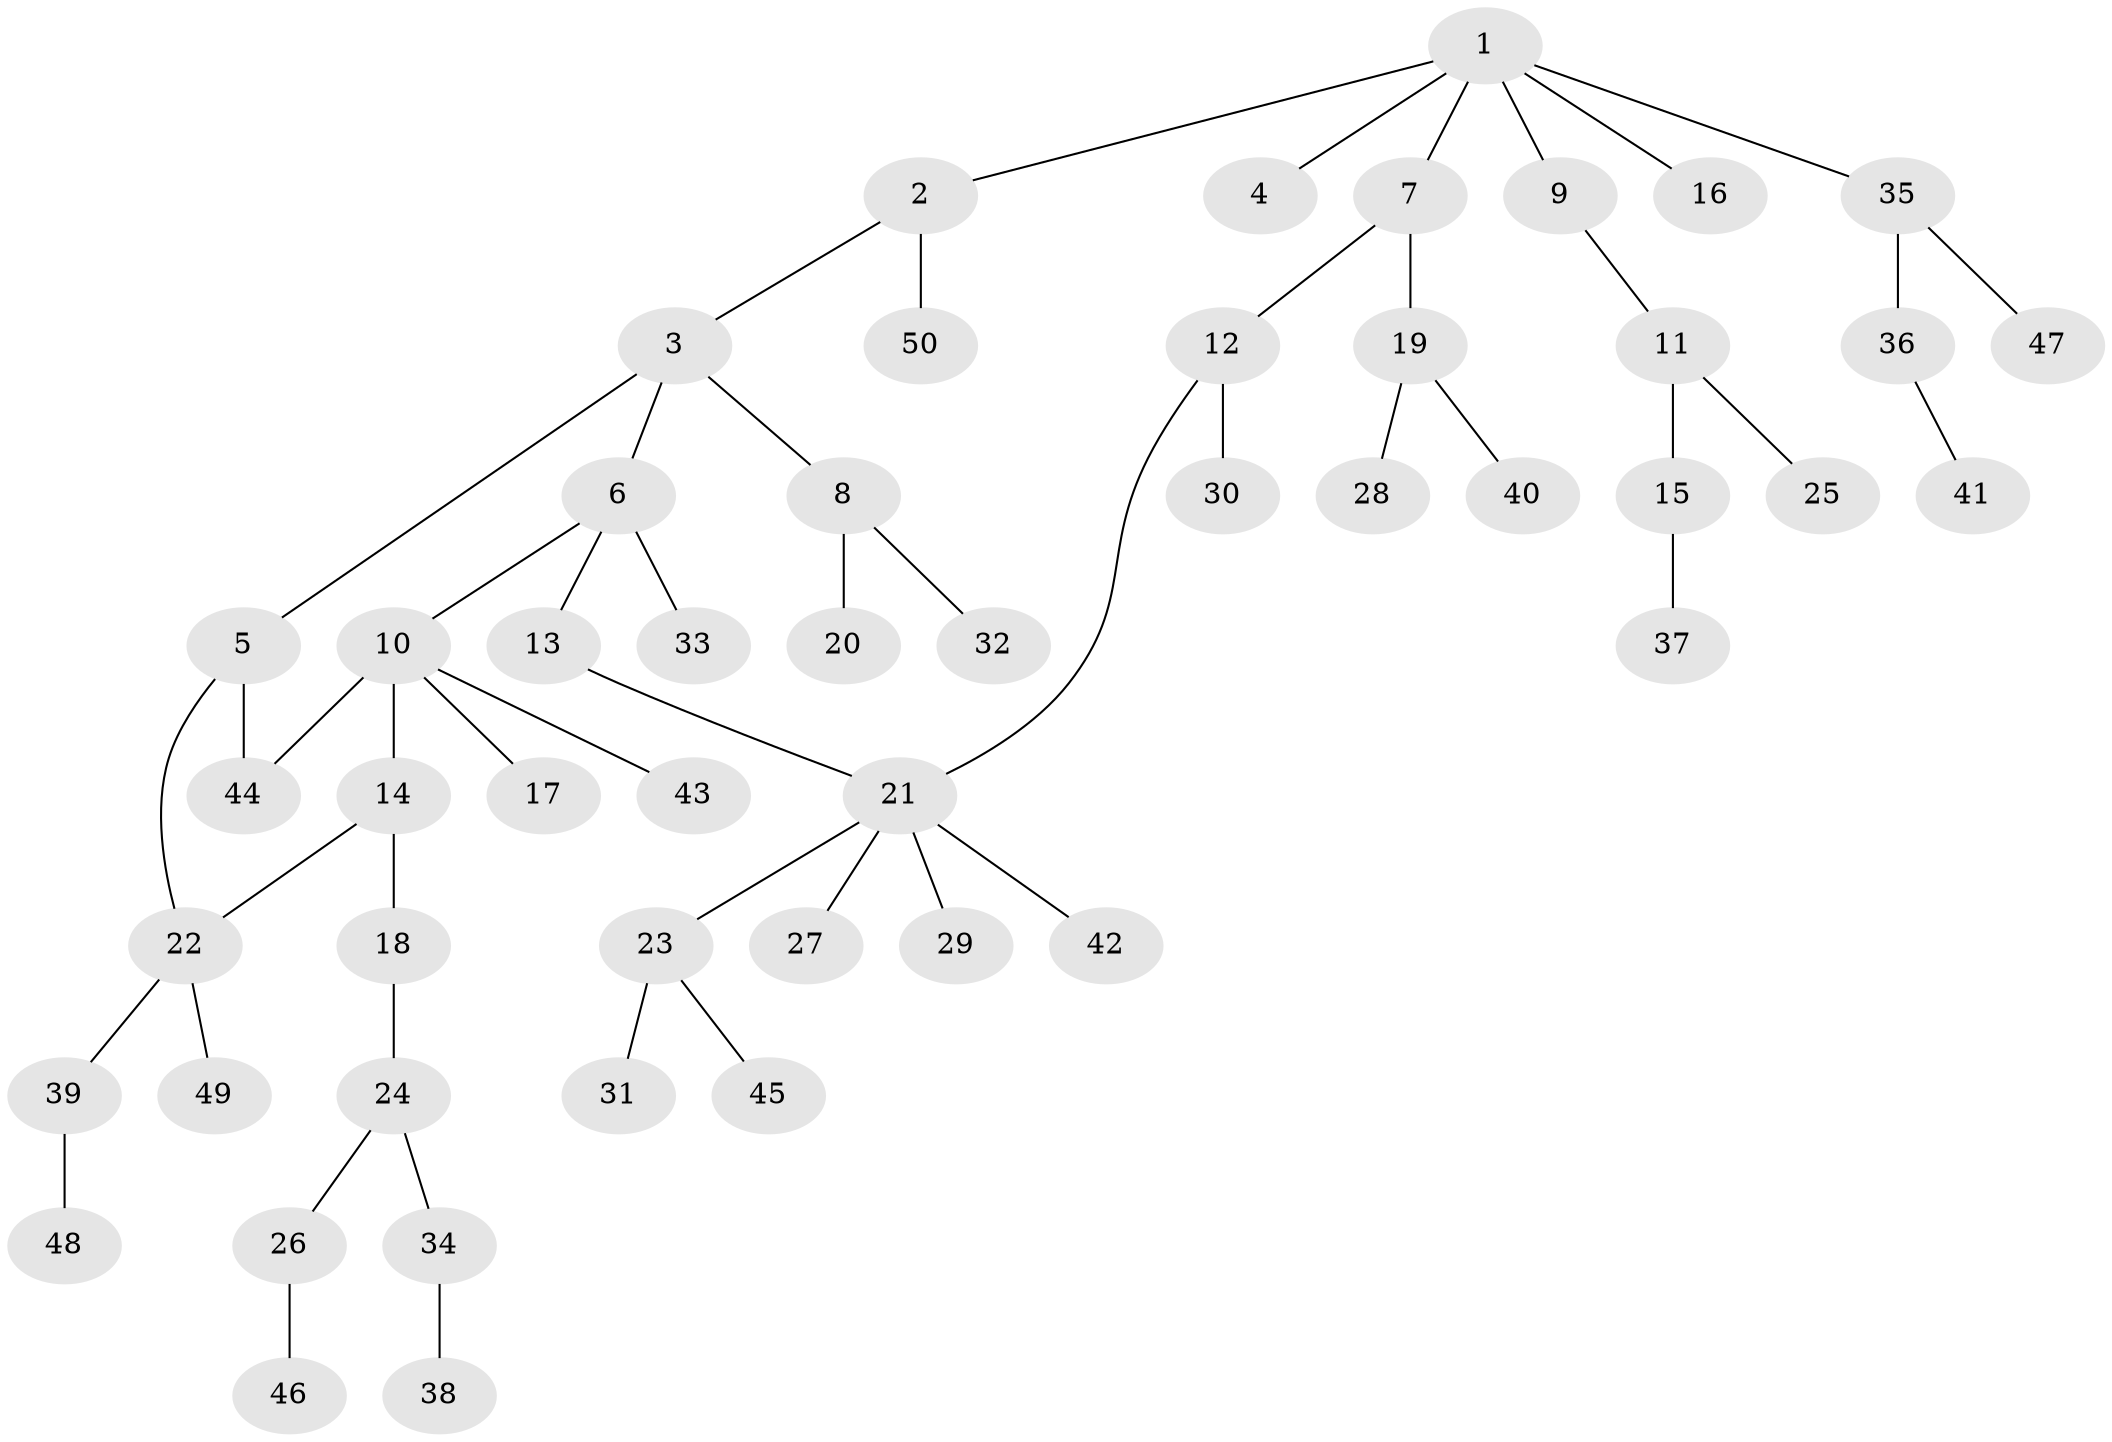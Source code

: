 // coarse degree distribution, {8: 0.08, 4: 0.08, 1: 0.64, 2: 0.2}
// Generated by graph-tools (version 1.1) at 2025/02/03/05/25 17:02:35]
// undirected, 50 vertices, 52 edges
graph export_dot {
graph [start="1"]
  node [color=gray90,style=filled];
  1;
  2;
  3;
  4;
  5;
  6;
  7;
  8;
  9;
  10;
  11;
  12;
  13;
  14;
  15;
  16;
  17;
  18;
  19;
  20;
  21;
  22;
  23;
  24;
  25;
  26;
  27;
  28;
  29;
  30;
  31;
  32;
  33;
  34;
  35;
  36;
  37;
  38;
  39;
  40;
  41;
  42;
  43;
  44;
  45;
  46;
  47;
  48;
  49;
  50;
  1 -- 2;
  1 -- 4;
  1 -- 7;
  1 -- 9;
  1 -- 16;
  1 -- 35;
  2 -- 3;
  2 -- 50;
  3 -- 5;
  3 -- 6;
  3 -- 8;
  5 -- 22;
  5 -- 44;
  6 -- 10;
  6 -- 13;
  6 -- 33;
  7 -- 12;
  7 -- 19;
  8 -- 20;
  8 -- 32;
  9 -- 11;
  10 -- 14;
  10 -- 17;
  10 -- 43;
  10 -- 44;
  11 -- 15;
  11 -- 25;
  12 -- 30;
  12 -- 21;
  13 -- 21;
  14 -- 18;
  14 -- 22;
  15 -- 37;
  18 -- 24;
  19 -- 28;
  19 -- 40;
  21 -- 23;
  21 -- 27;
  21 -- 29;
  21 -- 42;
  22 -- 39;
  22 -- 49;
  23 -- 31;
  23 -- 45;
  24 -- 26;
  24 -- 34;
  26 -- 46;
  34 -- 38;
  35 -- 36;
  35 -- 47;
  36 -- 41;
  39 -- 48;
}
